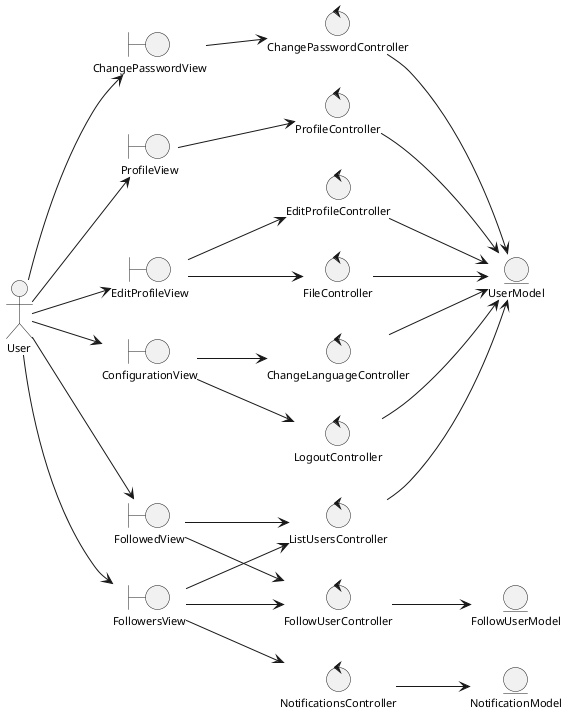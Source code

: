 @startuml analysisClassDiagramUserManagement
skinparam style strictuml
left to right direction
skinparam defaultTextAlignment center
skinparam defaultFontSize 11

actor "User" as user

entity "UserModel" as userModel
entity "FollowUserModel" as followUserModel
entity "NotificationModel" as notificationModel

boundary "ProfileView" as profileView
boundary "EditProfileView" as editProfileView
boundary "ConfigurationView" as configurationView
boundary "ChangePasswordView" as changePasswordView
boundary "FollowersView" as followersView
boundary "FollowedView" as followedView

control "ProfileController" as profileController
control "EditProfileController" as editProfileController
control "ChangeLanguageController" as changeLanguageController
control "ChangePasswordController" as changePasswordController
control "ListUsersController" as listUsersController
control "LogoutController" as logoutController
control "FileController" as fileController
control "LogoutController" as logoutController
control "FollowUserController" as followUserController
control "NotificationsController" as notificationsController

user --> profileView
user --> editProfileView
user --> configurationView
user --> changePasswordView
user --> followersView
user --> followedView

profileView --> profileController
editProfileView --> editProfileController
editProfileView --> fileController
configurationView --> changeLanguageController
configurationView --> logoutController
changePasswordView --> changePasswordController
followersView --> listUsersController
followersView --> followUserController
followersView --> notificationsController
followedView --> listUsersController
followedView --> followUserController
profileController --> userModel
editProfileController --> userModel
changeLanguageController --> userModel
changePasswordController --> userModel
listUsersController --> userModel
logoutController --> userModel
fileController --> userModel
followUserController --> followUserModel
notificationsController --> notificationModel

@enduml